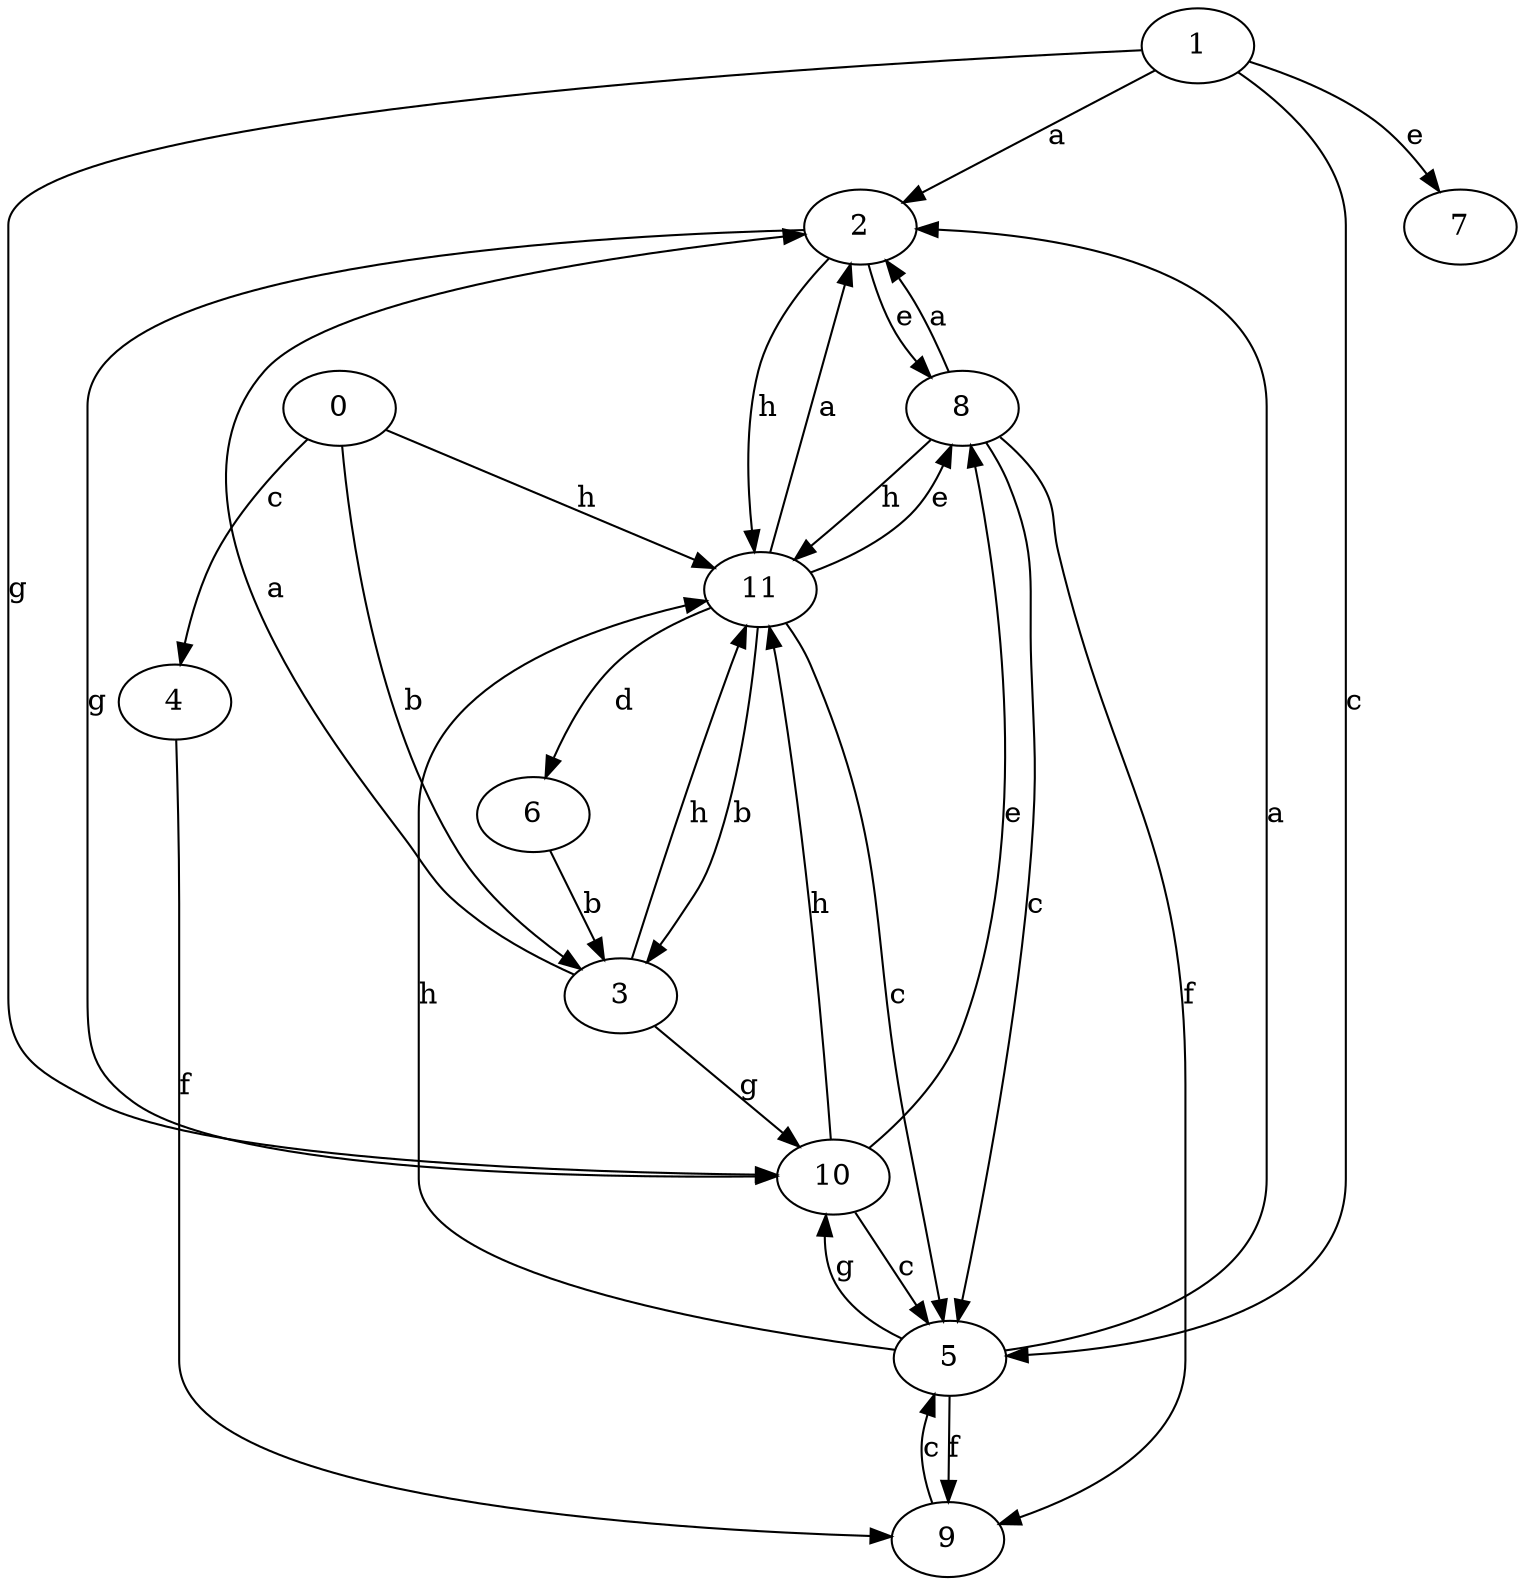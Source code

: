 strict digraph  {
2;
3;
0;
1;
4;
5;
6;
7;
8;
9;
10;
11;
2 -> 8  [label=e];
2 -> 10  [label=g];
2 -> 11  [label=h];
3 -> 2  [label=a];
3 -> 10  [label=g];
3 -> 11  [label=h];
0 -> 3  [label=b];
0 -> 4  [label=c];
0 -> 11  [label=h];
1 -> 2  [label=a];
1 -> 5  [label=c];
1 -> 7  [label=e];
1 -> 10  [label=g];
4 -> 9  [label=f];
5 -> 2  [label=a];
5 -> 9  [label=f];
5 -> 10  [label=g];
5 -> 11  [label=h];
6 -> 3  [label=b];
8 -> 2  [label=a];
8 -> 5  [label=c];
8 -> 9  [label=f];
8 -> 11  [label=h];
9 -> 5  [label=c];
10 -> 5  [label=c];
10 -> 8  [label=e];
10 -> 11  [label=h];
11 -> 2  [label=a];
11 -> 3  [label=b];
11 -> 5  [label=c];
11 -> 6  [label=d];
11 -> 8  [label=e];
}
